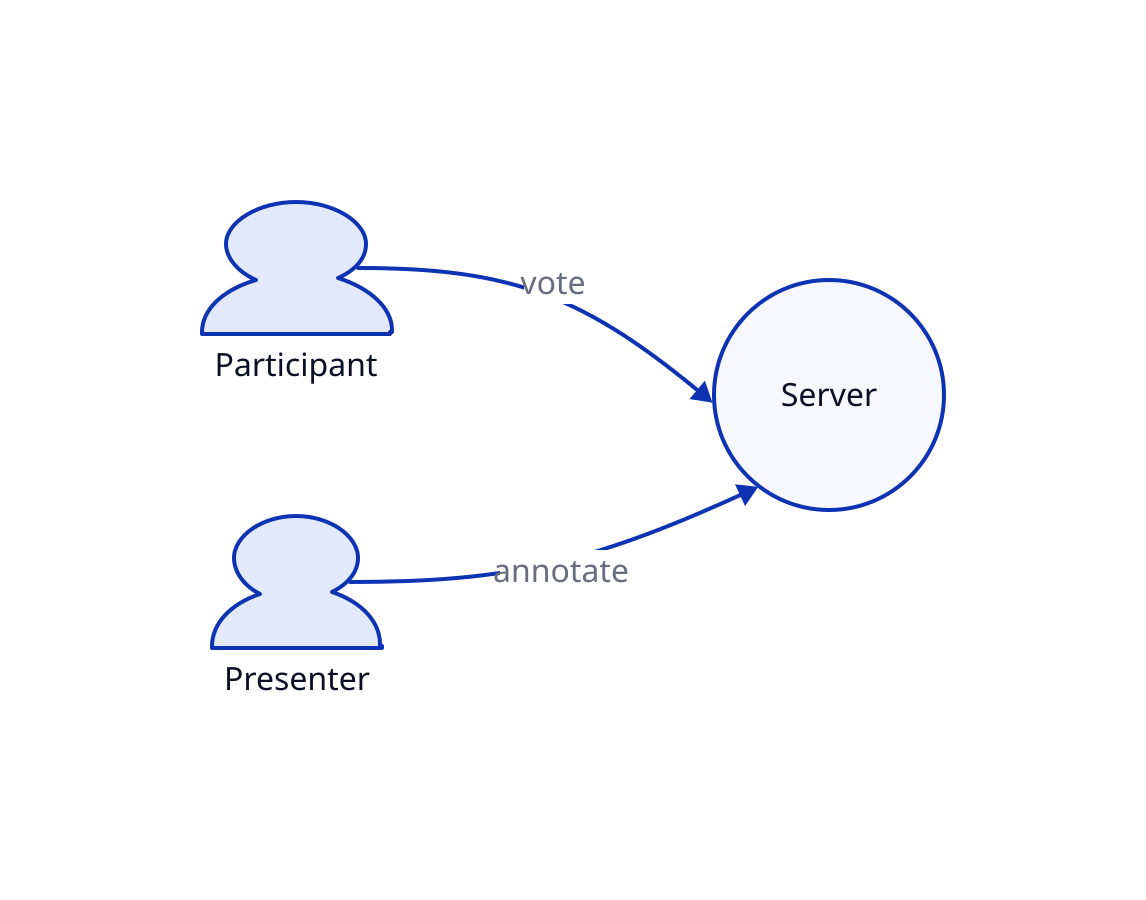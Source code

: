 direction: right

a: Participant
a.shape: person

p: Presenter
p.shape: person

s: Server
s.shape: circle

a -> s: vote
p -> s: annotate
